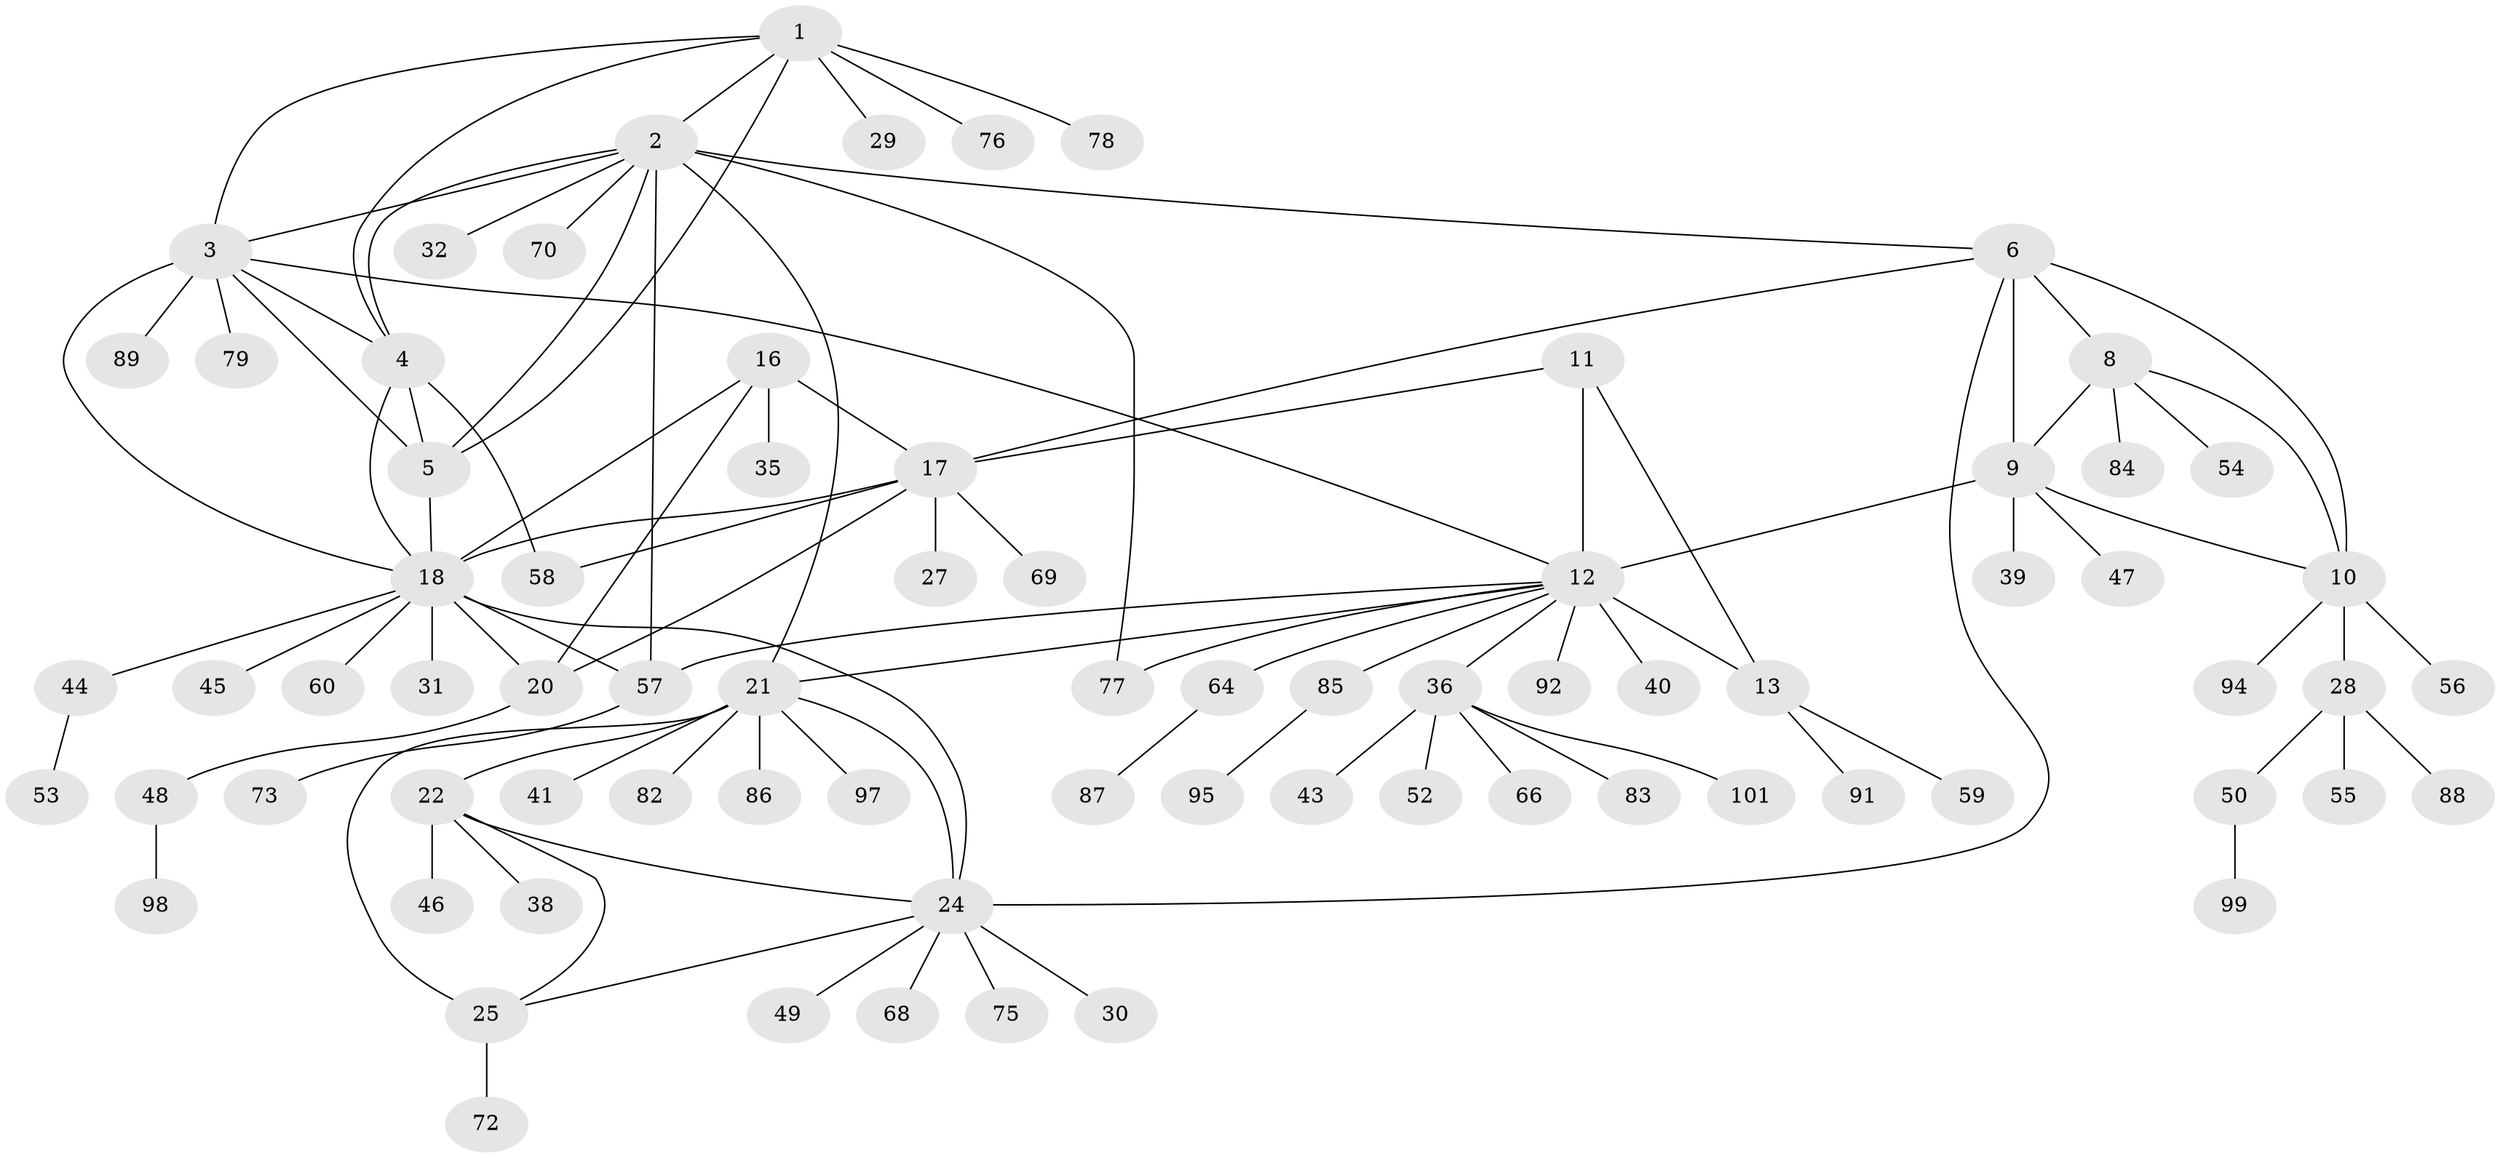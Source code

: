 // Generated by graph-tools (version 1.1) at 2025/52/02/27/25 19:52:14]
// undirected, 77 vertices, 104 edges
graph export_dot {
graph [start="1"]
  node [color=gray90,style=filled];
  1 [super="+67"];
  2 [super="+42"];
  3 [super="+62"];
  4 [super="+96"];
  5 [super="+71"];
  6 [super="+7"];
  8 [super="+100"];
  9 [super="+81"];
  10 [super="+33"];
  11;
  12 [super="+14"];
  13 [super="+15"];
  16;
  17 [super="+19"];
  18 [super="+26"];
  20 [super="+63"];
  21 [super="+23"];
  22 [super="+37"];
  24 [super="+65"];
  25 [super="+34"];
  27;
  28;
  29;
  30;
  31;
  32;
  35;
  36 [super="+51"];
  38;
  39 [super="+74"];
  40;
  41;
  43;
  44;
  45;
  46;
  47;
  48;
  49;
  50;
  52;
  53;
  54;
  55;
  56;
  57 [super="+93"];
  58;
  59;
  60 [super="+61"];
  64 [super="+90"];
  66;
  68;
  69;
  70;
  72 [super="+80"];
  73;
  75;
  76;
  77;
  78;
  79;
  82;
  83;
  84;
  85;
  86;
  87;
  88;
  89;
  91;
  92;
  94;
  95;
  97;
  98;
  99;
  101;
  1 -- 2;
  1 -- 3;
  1 -- 4;
  1 -- 5;
  1 -- 29;
  1 -- 78;
  1 -- 76;
  2 -- 3;
  2 -- 4;
  2 -- 5;
  2 -- 6;
  2 -- 21;
  2 -- 32;
  2 -- 57;
  2 -- 70;
  2 -- 77;
  3 -- 4;
  3 -- 5;
  3 -- 18;
  3 -- 79;
  3 -- 89;
  3 -- 12;
  4 -- 5;
  4 -- 58;
  4 -- 18;
  5 -- 18;
  6 -- 8 [weight=2];
  6 -- 9 [weight=2];
  6 -- 10 [weight=2];
  6 -- 17;
  6 -- 24;
  8 -- 9;
  8 -- 10;
  8 -- 54;
  8 -- 84;
  9 -- 10;
  9 -- 12 [weight=2];
  9 -- 39;
  9 -- 47;
  10 -- 28;
  10 -- 56;
  10 -- 94;
  11 -- 12 [weight=2];
  11 -- 13 [weight=2];
  11 -- 17;
  12 -- 13 [weight=4];
  12 -- 21;
  12 -- 36;
  12 -- 40;
  12 -- 57;
  12 -- 64;
  12 -- 77;
  12 -- 85;
  12 -- 92;
  13 -- 59;
  13 -- 91;
  16 -- 17 [weight=2];
  16 -- 18;
  16 -- 20;
  16 -- 35;
  17 -- 18 [weight=2];
  17 -- 20 [weight=2];
  17 -- 27;
  17 -- 58;
  17 -- 69;
  18 -- 20;
  18 -- 24;
  18 -- 44;
  18 -- 45;
  18 -- 60;
  18 -- 57;
  18 -- 31;
  20 -- 48;
  21 -- 22 [weight=2];
  21 -- 24 [weight=2];
  21 -- 25 [weight=2];
  21 -- 97;
  21 -- 41;
  21 -- 82;
  21 -- 86;
  22 -- 24;
  22 -- 25;
  22 -- 38;
  22 -- 46;
  24 -- 25;
  24 -- 30;
  24 -- 49;
  24 -- 68;
  24 -- 75;
  25 -- 72;
  28 -- 50;
  28 -- 55;
  28 -- 88;
  36 -- 43;
  36 -- 52;
  36 -- 66;
  36 -- 83;
  36 -- 101;
  44 -- 53;
  48 -- 98;
  50 -- 99;
  57 -- 73;
  64 -- 87;
  85 -- 95;
}
